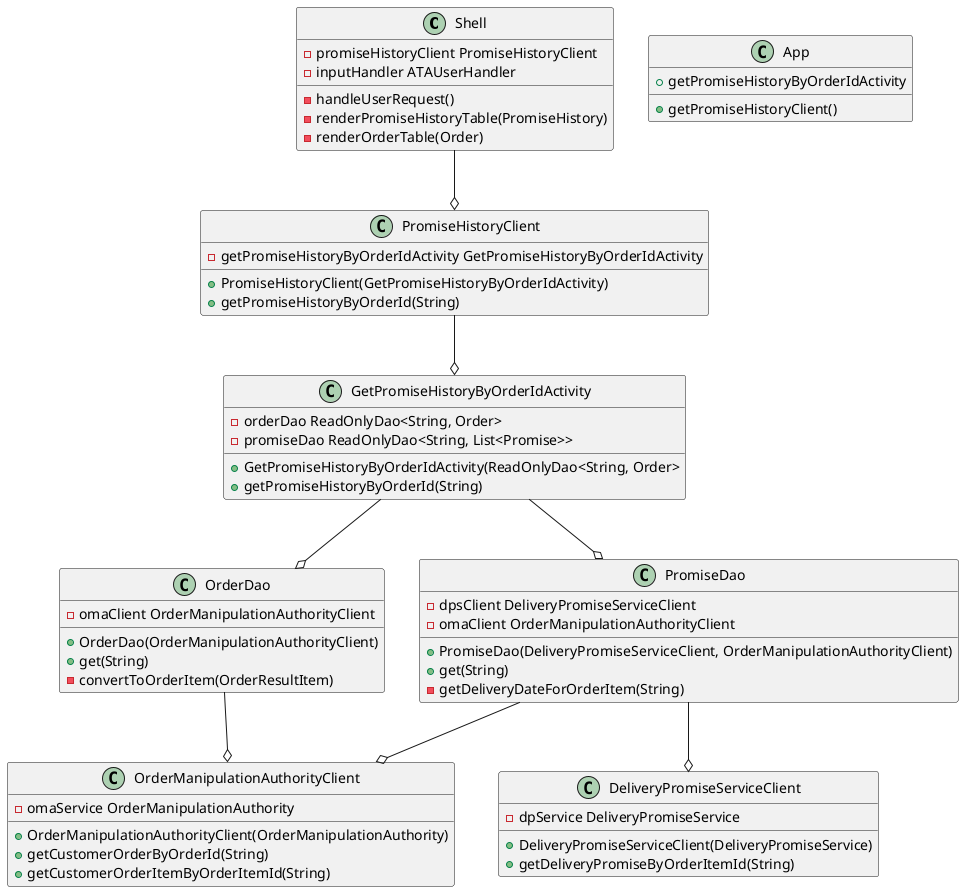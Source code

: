 @startuml

class Shell {
    - promiseHistoryClient PromiseHistoryClient
    - inputHandler ATAUserHandler

    - handleUserRequest()
    - renderPromiseHistoryTable(PromiseHistory)
    - renderOrderTable(Order)

}

class App {
    + getPromiseHistoryClient()
    + getPromiseHistoryByOrderIdActivity
    
}


class PromiseHistoryClient {
- getPromiseHistoryByOrderIdActivity GetPromiseHistoryByOrderIdActivity

+ PromiseHistoryClient(GetPromiseHistoryByOrderIdActivity)
+ getPromiseHistoryByOrderId(String)

}


class GetPromiseHistoryByOrderIdActivity {
- orderDao ReadOnlyDao<String, Order>
- promiseDao ReadOnlyDao<String, List<Promise>>

+ GetPromiseHistoryByOrderIdActivity(ReadOnlyDao<String, Order>
+ getPromiseHistoryByOrderId(String)
}


class OrderDao {
- omaClient OrderManipulationAuthorityClient

+ OrderDao(OrderManipulationAuthorityClient)
+ get(String)
- convertToOrderItem(OrderResultItem)

}


class PromiseDao {
- dpsClient DeliveryPromiseServiceClient
- omaClient OrderManipulationAuthorityClient

+ PromiseDao(DeliveryPromiseServiceClient, OrderManipulationAuthorityClient)
+ get(String)
- getDeliveryDateForOrderItem(String)
}


class OrderManipulationAuthorityClient {
- omaService OrderManipulationAuthority

+ OrderManipulationAuthorityClient(OrderManipulationAuthority)
+ getCustomerOrderByOrderId(String)
+ getCustomerOrderItemByOrderItemId(String)
}


class DeliveryPromiseServiceClient {
- dpService DeliveryPromiseService

+ DeliveryPromiseServiceClient(DeliveryPromiseService)
+ getDeliveryPromiseByOrderItemId(String)
}

Shell --o PromiseHistoryClient
PromiseHistoryClient --o GetPromiseHistoryByOrderIdActivity
GetPromiseHistoryByOrderIdActivity --o OrderDao
OrderDao --o OrderManipulationAuthorityClient
GetPromiseHistoryByOrderIdActivity --o PromiseDao
PromiseDao --o OrderManipulationAuthorityClient
PromiseDao --o DeliveryPromiseServiceClient


@enduml